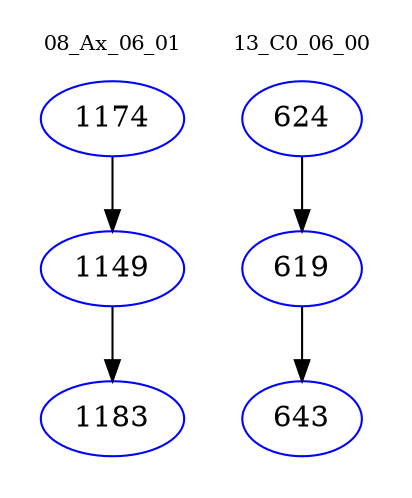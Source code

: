 digraph{
subgraph cluster_0 {
color = white
label = "08_Ax_06_01";
fontsize=10;
T0_1174 [label="1174", color="blue"]
T0_1174 -> T0_1149 [color="black"]
T0_1149 [label="1149", color="blue"]
T0_1149 -> T0_1183 [color="black"]
T0_1183 [label="1183", color="blue"]
}
subgraph cluster_1 {
color = white
label = "13_C0_06_00";
fontsize=10;
T1_624 [label="624", color="blue"]
T1_624 -> T1_619 [color="black"]
T1_619 [label="619", color="blue"]
T1_619 -> T1_643 [color="black"]
T1_643 [label="643", color="blue"]
}
}
